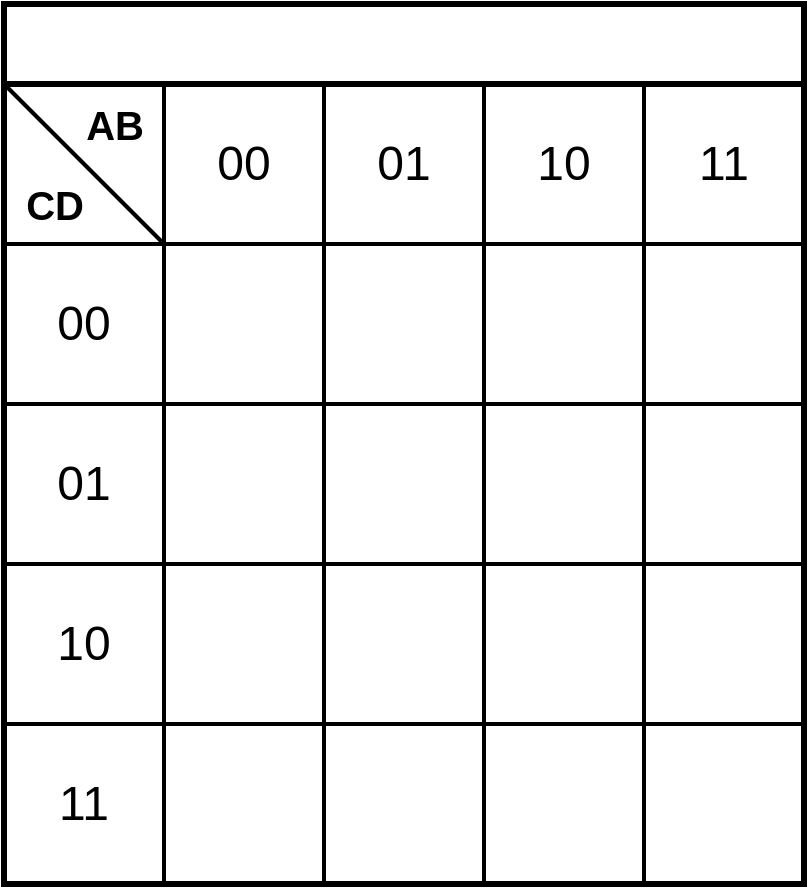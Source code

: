<mxfile>
    <diagram id="8Hsk_wAVXJo-JNuX2m-x" name="Page-1">
        <mxGraphModel dx="881" dy="1667" grid="1" gridSize="10" guides="1" tooltips="1" connect="1" arrows="1" fold="1" page="1" pageScale="1" pageWidth="1000" pageHeight="1000" math="0" shadow="0">
            <root>
                <mxCell id="0"/>
                <mxCell id="1" parent="0"/>
                <mxCell id="31" value="" style="group" vertex="1" connectable="0" parent="1">
                    <mxGeometry x="200" y="-600" width="400" height="440" as="geometry"/>
                </mxCell>
                <mxCell id="32" value="&lt;div&gt;&lt;br&gt;&lt;/div&gt;" style="rounded=0;whiteSpace=wrap;html=1;strokeWidth=3;strokeColor=light-dark(#000000,#000000);fillColor=light-dark(#FFFFFF,#FFFFFF);fontColor=light-dark(#000000,#000000);" vertex="1" parent="31">
                    <mxGeometry width="400" height="40" as="geometry"/>
                </mxCell>
                <mxCell id="33" value="" style="whiteSpace=wrap;html=1;aspect=fixed;fillColor=light-dark(#FFFFFF,#FFFFFF);strokeWidth=2;strokeColor=light-dark(#000000,#000000);fontColor=light-dark(#000000,#080808);container=0;" vertex="1" parent="31">
                    <mxGeometry y="40" width="80" height="80" as="geometry"/>
                </mxCell>
                <mxCell id="34" value="&lt;b&gt;&lt;font style=&quot;font-size: 20px; color: light-dark(rgb(0, 0, 0), rgb(0, 0, 0));&quot;&gt;CD&lt;/font&gt;&lt;/b&gt;" style="text;html=1;align=center;verticalAlign=middle;resizable=0;points=[];autosize=1;strokeColor=none;fillColor=none;fontColor=light-dark(#000000,#000000);container=0;" vertex="1" parent="31">
                    <mxGeometry y="80" width="50" height="40" as="geometry"/>
                </mxCell>
                <mxCell id="35" value="" style="endArrow=none;html=1;entryX=0;entryY=0;entryDx=0;entryDy=0;exitX=0;exitY=0;exitDx=0;exitDy=0;strokeWidth=2;fontColor=light-dark(#000000,#000000);strokeColor=light-dark(#000000,#000000);" edge="1" parent="31">
                    <mxGeometry width="50" height="50" relative="1" as="geometry">
                        <mxPoint x="80" y="120" as="sourcePoint"/>
                        <mxPoint y="40" as="targetPoint"/>
                    </mxGeometry>
                </mxCell>
                <mxCell id="36" value="&lt;b&gt;&lt;font style=&quot;font-size: 20px; color: light-dark(rgb(0, 0, 0), rgb(0, 0, 0));&quot;&gt;AB&lt;/font&gt;&lt;/b&gt;" style="text;html=1;align=center;verticalAlign=middle;resizable=0;points=[];autosize=1;strokeColor=none;fillColor=none;fontColor=light-dark(#000000,#000000);container=0;" vertex="1" parent="31">
                    <mxGeometry x="30" y="40" width="50" height="40" as="geometry"/>
                </mxCell>
                <mxCell id="37" value="01" style="whiteSpace=wrap;html=1;aspect=fixed;fillColor=light-dark(#FFFFFF,#FFFFFF);strokeWidth=2;fontSize=24;strokeColor=light-dark(#000000,#000000);fontColor=light-dark(#000000,#080808);container=0;" vertex="1" parent="31">
                    <mxGeometry y="200" width="80" height="80" as="geometry"/>
                </mxCell>
                <mxCell id="38" value="10" style="whiteSpace=wrap;html=1;aspect=fixed;fillColor=light-dark(#FFFFFF,#FFFFFF);strokeWidth=2;fontSize=24;strokeColor=light-dark(#000000,#000000);fontColor=light-dark(#000000,#080808);container=0;" vertex="1" parent="31">
                    <mxGeometry y="280" width="80" height="80" as="geometry"/>
                </mxCell>
                <mxCell id="39" value="00" style="whiteSpace=wrap;html=1;aspect=fixed;fillColor=light-dark(#FFFFFF,#FFFFFF);strokeWidth=2;fontSize=24;strokeColor=light-dark(#000000,#000000);fontColor=light-dark(#000000,#080808);container=0;" vertex="1" parent="31">
                    <mxGeometry y="120" width="80" height="80" as="geometry"/>
                </mxCell>
                <mxCell id="40" value="11" style="whiteSpace=wrap;html=1;aspect=fixed;fillColor=light-dark(#FFFFFF,#FFFFFF);strokeWidth=2;fontSize=24;strokeColor=light-dark(#000000,#000000);fontColor=light-dark(#000000,#080808);container=0;" vertex="1" parent="31">
                    <mxGeometry y="360" width="80" height="80" as="geometry"/>
                </mxCell>
                <mxCell id="41" value="00" style="whiteSpace=wrap;html=1;aspect=fixed;fillColor=light-dark(#FFFFFF,#FFFFFF);strokeWidth=2;fontSize=24;strokeColor=light-dark(#000000,#000000);fontColor=light-dark(#000000,#080808);container=0;" vertex="1" parent="31">
                    <mxGeometry x="80" y="40" width="80" height="80" as="geometry"/>
                </mxCell>
                <mxCell id="42" value="01" style="whiteSpace=wrap;html=1;aspect=fixed;fillColor=light-dark(#FFFFFF,#FFFFFF);strokeWidth=2;fontSize=24;strokeColor=light-dark(#000000,#000000);fontColor=light-dark(#000000,#080808);container=0;" vertex="1" parent="31">
                    <mxGeometry x="160" y="40" width="80" height="80" as="geometry"/>
                </mxCell>
                <mxCell id="43" value="10" style="whiteSpace=wrap;html=1;aspect=fixed;fillColor=light-dark(#FFFFFF,#FFFFFF);strokeWidth=2;fontSize=24;strokeColor=light-dark(#000000,#000000);fontColor=light-dark(#000000,#080808);container=0;" vertex="1" parent="31">
                    <mxGeometry x="240" y="40" width="80" height="80" as="geometry"/>
                </mxCell>
                <mxCell id="44" value="11" style="whiteSpace=wrap;html=1;aspect=fixed;fillColor=light-dark(#FFFFFF,#FFFFFF);strokeWidth=2;fontSize=24;strokeColor=light-dark(#000000,#000000);fontColor=light-dark(#000000,#080808);container=0;" vertex="1" parent="31">
                    <mxGeometry x="320" y="40" width="80" height="80" as="geometry"/>
                </mxCell>
                <mxCell id="45" value="" style="whiteSpace=wrap;html=1;aspect=fixed;strokeWidth=2;shadow=0;strokeColor=light-dark(#000000,#2E2E2E);fillColor=light-dark(#FFFFFF,#FFFFFF);fontColor=light-dark(#000000,#080808);container=0;" vertex="1" parent="31">
                    <mxGeometry x="80" y="120" width="80" height="80" as="geometry"/>
                </mxCell>
                <mxCell id="46" value="" style="whiteSpace=wrap;html=1;aspect=fixed;strokeWidth=2;shadow=0;strokeColor=light-dark(#000000,#2E2E2E);fillColor=light-dark(#FFFFFF,#FFFFFF);fontColor=light-dark(#000000,#080808);container=0;" vertex="1" parent="31">
                    <mxGeometry x="160" y="120" width="80" height="80" as="geometry"/>
                </mxCell>
                <mxCell id="47" value="" style="whiteSpace=wrap;html=1;aspect=fixed;strokeWidth=2;shadow=0;strokeColor=light-dark(#000000,#2E2E2E);fillColor=light-dark(#FFFFFF,#FFFFFF);fontColor=light-dark(#000000,#080808);container=0;" vertex="1" parent="31">
                    <mxGeometry x="240" y="120" width="80" height="80" as="geometry"/>
                </mxCell>
                <mxCell id="48" value="" style="whiteSpace=wrap;html=1;aspect=fixed;strokeWidth=2;shadow=0;strokeColor=light-dark(#000000,#2E2E2E);fillColor=light-dark(#FFFFFF,#FFFFFF);fontColor=light-dark(#000000,#080808);container=0;" vertex="1" parent="31">
                    <mxGeometry x="320" y="120" width="80" height="80" as="geometry"/>
                </mxCell>
                <mxCell id="49" value="" style="whiteSpace=wrap;html=1;aspect=fixed;strokeWidth=2;shadow=0;strokeColor=light-dark(#000000,#2E2E2E);fillColor=light-dark(#FFFFFF,#FFFFFF);fontColor=light-dark(#000000,#080808);container=0;" vertex="1" parent="31">
                    <mxGeometry x="80" y="200" width="80" height="80" as="geometry"/>
                </mxCell>
                <mxCell id="50" value="" style="whiteSpace=wrap;html=1;aspect=fixed;strokeWidth=2;shadow=0;strokeColor=light-dark(#000000,#2E2E2E);fillColor=light-dark(#FFFFFF,#FFFFFF);fontColor=light-dark(#000000,#080808);container=0;" vertex="1" parent="31">
                    <mxGeometry x="160" y="200" width="80" height="80" as="geometry"/>
                </mxCell>
                <mxCell id="51" value="" style="whiteSpace=wrap;html=1;aspect=fixed;strokeWidth=2;shadow=0;strokeColor=light-dark(#000000,#2E2E2E);fillColor=light-dark(#FFFFFF,#FFFFFF);fontColor=light-dark(#000000,#080808);container=0;" vertex="1" parent="31">
                    <mxGeometry x="240" y="200" width="80" height="80" as="geometry"/>
                </mxCell>
                <mxCell id="52" value="" style="whiteSpace=wrap;html=1;aspect=fixed;strokeWidth=2;shadow=0;strokeColor=light-dark(#000000,#2E2E2E);fillColor=light-dark(#FFFFFF,#FFFFFF);fontColor=light-dark(#000000,#080808);container=0;" vertex="1" parent="31">
                    <mxGeometry x="320" y="200" width="80" height="80" as="geometry"/>
                </mxCell>
                <mxCell id="53" value="" style="whiteSpace=wrap;html=1;aspect=fixed;strokeWidth=2;shadow=0;strokeColor=light-dark(#000000,#2E2E2E);fillColor=light-dark(#FFFFFF,#FFFFFF);fontColor=light-dark(#000000,#080808);container=0;" vertex="1" parent="31">
                    <mxGeometry x="80" y="280" width="80" height="80" as="geometry"/>
                </mxCell>
                <mxCell id="54" value="" style="whiteSpace=wrap;html=1;aspect=fixed;strokeWidth=2;shadow=0;strokeColor=light-dark(#000000,#2E2E2E);fillColor=light-dark(#FFFFFF,#FFFFFF);fontColor=light-dark(#000000,#080808);container=0;" vertex="1" parent="31">
                    <mxGeometry x="160" y="280" width="80" height="80" as="geometry"/>
                </mxCell>
                <mxCell id="55" value="" style="whiteSpace=wrap;html=1;aspect=fixed;strokeWidth=2;shadow=0;strokeColor=light-dark(#000000,#2E2E2E);fillColor=light-dark(#FFFFFF,#FFFFFF);fontColor=light-dark(#000000,#080808);container=0;" vertex="1" parent="31">
                    <mxGeometry x="240" y="280" width="80" height="80" as="geometry"/>
                </mxCell>
                <mxCell id="56" value="" style="whiteSpace=wrap;html=1;aspect=fixed;strokeWidth=2;shadow=0;strokeColor=light-dark(#000000,#2E2E2E);fillColor=light-dark(#FFFFFF,#FFFFFF);fontColor=light-dark(#000000,#080808);container=0;" vertex="1" parent="31">
                    <mxGeometry x="320" y="280" width="80" height="80" as="geometry"/>
                </mxCell>
                <mxCell id="57" value="" style="whiteSpace=wrap;html=1;aspect=fixed;strokeWidth=2;shadow=0;strokeColor=light-dark(#000000,#2E2E2E);fillColor=light-dark(#FFFFFF,#FFFFFF);fontColor=light-dark(#000000,#080808);container=0;" vertex="1" parent="31">
                    <mxGeometry x="80" y="360" width="80" height="80" as="geometry"/>
                </mxCell>
                <mxCell id="58" value="" style="whiteSpace=wrap;html=1;aspect=fixed;strokeWidth=2;shadow=0;strokeColor=light-dark(#000000,#2E2E2E);fillColor=light-dark(#FFFFFF,#FFFFFF);fontColor=light-dark(#000000,#080808);container=0;" vertex="1" parent="31">
                    <mxGeometry x="160" y="360" width="80" height="80" as="geometry"/>
                </mxCell>
                <mxCell id="59" value="" style="whiteSpace=wrap;html=1;aspect=fixed;strokeWidth=2;shadow=0;strokeColor=light-dark(#000000,#2E2E2E);fillColor=light-dark(#FFFFFF,#FFFFFF);fontColor=light-dark(#000000,#080808);container=0;" vertex="1" parent="31">
                    <mxGeometry x="240" y="360" width="80" height="80" as="geometry"/>
                </mxCell>
                <mxCell id="60" value="" style="whiteSpace=wrap;html=1;aspect=fixed;strokeWidth=2;shadow=0;strokeColor=light-dark(#000000,#2E2E2E);fillColor=light-dark(#FFFFFF,#FFFFFF);fontColor=light-dark(#000000,#080808);container=0;" vertex="1" parent="31">
                    <mxGeometry x="320" y="360" width="80" height="80" as="geometry"/>
                </mxCell>
                <mxCell id="61" value="" style="whiteSpace=wrap;html=1;aspect=fixed;fillColor=none;strokeColor=light-dark(#000000,#060606);strokeWidth=3;" vertex="1" parent="31">
                    <mxGeometry y="40" width="400" height="400" as="geometry"/>
                </mxCell>
            </root>
        </mxGraphModel>
    </diagram>
</mxfile>